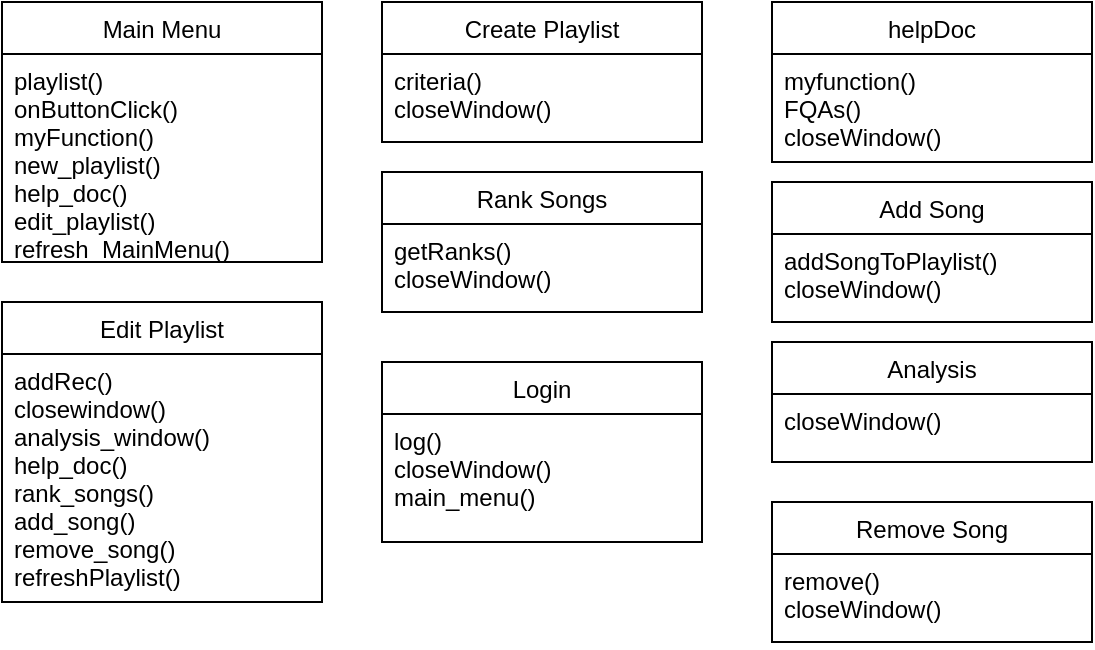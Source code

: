 <mxfile version="13.5.4" type="github">
  <diagram id="7yOGaLK6UJoeJFlymOfw" name="Page-1">
    <mxGraphModel dx="593" dy="331" grid="1" gridSize="10" guides="1" tooltips="1" connect="1" arrows="1" fold="1" page="1" pageScale="1" pageWidth="850" pageHeight="1100" math="0" shadow="0">
      <root>
        <mxCell id="0" />
        <mxCell id="1" parent="0" />
        <mxCell id="tzjZ1kF08w-fygWKQAli-5" value="Main Menu" style="swimlane;fontStyle=0;childLayout=stackLayout;horizontal=1;startSize=26;fillColor=none;horizontalStack=0;resizeParent=1;resizeParentMax=0;resizeLast=0;collapsible=1;marginBottom=0;" parent="1" vertex="1">
          <mxGeometry x="150" y="40" width="160" height="130" as="geometry" />
        </mxCell>
        <mxCell id="tzjZ1kF08w-fygWKQAli-6" value="playlist()&#xa;onButtonClick()&#xa;myFunction()&#xa;new_playlist()&#xa;help_doc()&#xa;edit_playlist()&#xa;refresh_MainMenu()" style="text;strokeColor=none;fillColor=none;align=left;verticalAlign=top;spacingLeft=4;spacingRight=4;overflow=hidden;rotatable=0;points=[[0,0.5],[1,0.5]];portConstraint=eastwest;" parent="tzjZ1kF08w-fygWKQAli-5" vertex="1">
          <mxGeometry y="26" width="160" height="104" as="geometry" />
        </mxCell>
        <mxCell id="tzjZ1kF08w-fygWKQAli-13" value="Edit Playlist" style="swimlane;fontStyle=0;childLayout=stackLayout;horizontal=1;startSize=26;fillColor=none;horizontalStack=0;resizeParent=1;resizeParentMax=0;resizeLast=0;collapsible=1;marginBottom=0;" parent="1" vertex="1">
          <mxGeometry x="150" y="190" width="160" height="150" as="geometry" />
        </mxCell>
        <mxCell id="tzjZ1kF08w-fygWKQAli-14" value="addRec()&#xa;closewindow()&#xa;analysis_window()&#xa;help_doc()&#xa;rank_songs()&#xa;add_song()&#xa;remove_song()&#xa;refreshPlaylist()" style="text;strokeColor=none;fillColor=none;align=left;verticalAlign=top;spacingLeft=4;spacingRight=4;overflow=hidden;rotatable=0;points=[[0,0.5],[1,0.5]];portConstraint=eastwest;" parent="tzjZ1kF08w-fygWKQAli-13" vertex="1">
          <mxGeometry y="26" width="160" height="124" as="geometry" />
        </mxCell>
        <mxCell id="tzjZ1kF08w-fygWKQAli-9" value="Create Playlist" style="swimlane;fontStyle=0;childLayout=stackLayout;horizontal=1;startSize=26;fillColor=none;horizontalStack=0;resizeParent=1;resizeParentMax=0;resizeLast=0;collapsible=1;marginBottom=0;" parent="1" vertex="1">
          <mxGeometry x="340" y="40" width="160" height="70" as="geometry" />
        </mxCell>
        <mxCell id="tzjZ1kF08w-fygWKQAli-10" value="criteria()&#xa;closeWindow()" style="text;strokeColor=none;fillColor=none;align=left;verticalAlign=top;spacingLeft=4;spacingRight=4;overflow=hidden;rotatable=0;points=[[0,0.5],[1,0.5]];portConstraint=eastwest;" parent="tzjZ1kF08w-fygWKQAli-9" vertex="1">
          <mxGeometry y="26" width="160" height="44" as="geometry" />
        </mxCell>
        <mxCell id="tzjZ1kF08w-fygWKQAli-11" value="helpDoc" style="swimlane;fontStyle=0;childLayout=stackLayout;horizontal=1;startSize=26;fillColor=none;horizontalStack=0;resizeParent=1;resizeParentMax=0;resizeLast=0;collapsible=1;marginBottom=0;" parent="1" vertex="1">
          <mxGeometry x="535" y="40" width="160" height="80" as="geometry" />
        </mxCell>
        <mxCell id="tzjZ1kF08w-fygWKQAli-12" value="myfunction()&#xa;FQAs()&#xa;closeWindow()" style="text;strokeColor=none;fillColor=none;align=left;verticalAlign=top;spacingLeft=4;spacingRight=4;overflow=hidden;rotatable=0;points=[[0,0.5],[1,0.5]];portConstraint=eastwest;" parent="tzjZ1kF08w-fygWKQAli-11" vertex="1">
          <mxGeometry y="26" width="160" height="54" as="geometry" />
        </mxCell>
        <mxCell id="tzjZ1kF08w-fygWKQAli-17" value="Add Song" style="swimlane;fontStyle=0;childLayout=stackLayout;horizontal=1;startSize=26;fillColor=none;horizontalStack=0;resizeParent=1;resizeParentMax=0;resizeLast=0;collapsible=1;marginBottom=0;" parent="1" vertex="1">
          <mxGeometry x="535" y="130" width="160" height="70" as="geometry" />
        </mxCell>
        <mxCell id="tzjZ1kF08w-fygWKQAli-18" value="addSongToPlaylist()&#xa;closeWindow()" style="text;strokeColor=none;fillColor=none;align=left;verticalAlign=top;spacingLeft=4;spacingRight=4;overflow=hidden;rotatable=0;points=[[0,0.5],[1,0.5]];portConstraint=eastwest;" parent="tzjZ1kF08w-fygWKQAli-17" vertex="1">
          <mxGeometry y="26" width="160" height="44" as="geometry" />
        </mxCell>
        <mxCell id="tzjZ1kF08w-fygWKQAli-15" value="Rank Songs" style="swimlane;fontStyle=0;childLayout=stackLayout;horizontal=1;startSize=26;fillColor=none;horizontalStack=0;resizeParent=1;resizeParentMax=0;resizeLast=0;collapsible=1;marginBottom=0;" parent="1" vertex="1">
          <mxGeometry x="340" y="125" width="160" height="70" as="geometry" />
        </mxCell>
        <mxCell id="tzjZ1kF08w-fygWKQAli-16" value="getRanks()&#xa;closeWindow()&#xa;" style="text;strokeColor=none;fillColor=none;align=left;verticalAlign=top;spacingLeft=4;spacingRight=4;overflow=hidden;rotatable=0;points=[[0,0.5],[1,0.5]];portConstraint=eastwest;" parent="tzjZ1kF08w-fygWKQAli-15" vertex="1">
          <mxGeometry y="26" width="160" height="44" as="geometry" />
        </mxCell>
        <mxCell id="tzjZ1kF08w-fygWKQAli-23" value="Login" style="swimlane;fontStyle=0;childLayout=stackLayout;horizontal=1;startSize=26;fillColor=none;horizontalStack=0;resizeParent=1;resizeParentMax=0;resizeLast=0;collapsible=1;marginBottom=0;" parent="1" vertex="1">
          <mxGeometry x="340" y="220" width="160" height="90" as="geometry" />
        </mxCell>
        <mxCell id="tzjZ1kF08w-fygWKQAli-24" value="log()&#xa;closeWindow()&#xa;main_menu()" style="text;strokeColor=none;fillColor=none;align=left;verticalAlign=top;spacingLeft=4;spacingRight=4;overflow=hidden;rotatable=0;points=[[0,0.5],[1,0.5]];portConstraint=eastwest;" parent="tzjZ1kF08w-fygWKQAli-23" vertex="1">
          <mxGeometry y="26" width="160" height="64" as="geometry" />
        </mxCell>
        <mxCell id="tzjZ1kF08w-fygWKQAli-21" value="Analysis" style="swimlane;fontStyle=0;childLayout=stackLayout;horizontal=1;startSize=26;fillColor=none;horizontalStack=0;resizeParent=1;resizeParentMax=0;resizeLast=0;collapsible=1;marginBottom=0;" parent="1" vertex="1">
          <mxGeometry x="535" y="210" width="160" height="60" as="geometry" />
        </mxCell>
        <mxCell id="tzjZ1kF08w-fygWKQAli-22" value="closeWindow()" style="text;strokeColor=none;fillColor=none;align=left;verticalAlign=top;spacingLeft=4;spacingRight=4;overflow=hidden;rotatable=0;points=[[0,0.5],[1,0.5]];portConstraint=eastwest;" parent="tzjZ1kF08w-fygWKQAli-21" vertex="1">
          <mxGeometry y="26" width="160" height="34" as="geometry" />
        </mxCell>
        <mxCell id="tzjZ1kF08w-fygWKQAli-19" value="Remove Song" style="swimlane;fontStyle=0;childLayout=stackLayout;horizontal=1;startSize=26;fillColor=none;horizontalStack=0;resizeParent=1;resizeParentMax=0;resizeLast=0;collapsible=1;marginBottom=0;" parent="1" vertex="1">
          <mxGeometry x="535" y="290" width="160" height="70" as="geometry" />
        </mxCell>
        <mxCell id="tzjZ1kF08w-fygWKQAli-20" value="remove()&#xa;closeWindow()" style="text;strokeColor=none;fillColor=none;align=left;verticalAlign=top;spacingLeft=4;spacingRight=4;overflow=hidden;rotatable=0;points=[[0,0.5],[1,0.5]];portConstraint=eastwest;" parent="tzjZ1kF08w-fygWKQAli-19" vertex="1">
          <mxGeometry y="26" width="160" height="44" as="geometry" />
        </mxCell>
      </root>
    </mxGraphModel>
  </diagram>
</mxfile>
